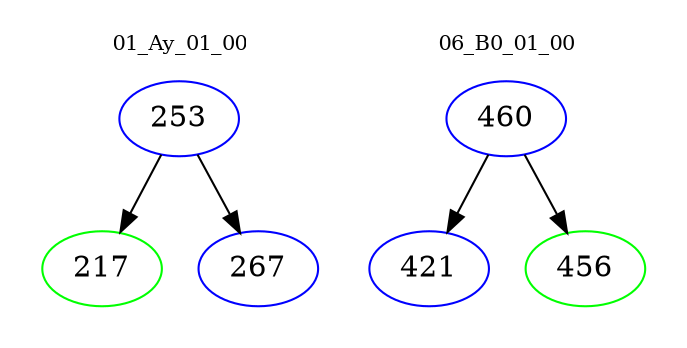 digraph{
subgraph cluster_0 {
color = white
label = "01_Ay_01_00";
fontsize=10;
T0_253 [label="253", color="blue"]
T0_253 -> T0_217 [color="black"]
T0_217 [label="217", color="green"]
T0_253 -> T0_267 [color="black"]
T0_267 [label="267", color="blue"]
}
subgraph cluster_1 {
color = white
label = "06_B0_01_00";
fontsize=10;
T1_460 [label="460", color="blue"]
T1_460 -> T1_421 [color="black"]
T1_421 [label="421", color="blue"]
T1_460 -> T1_456 [color="black"]
T1_456 [label="456", color="green"]
}
}
